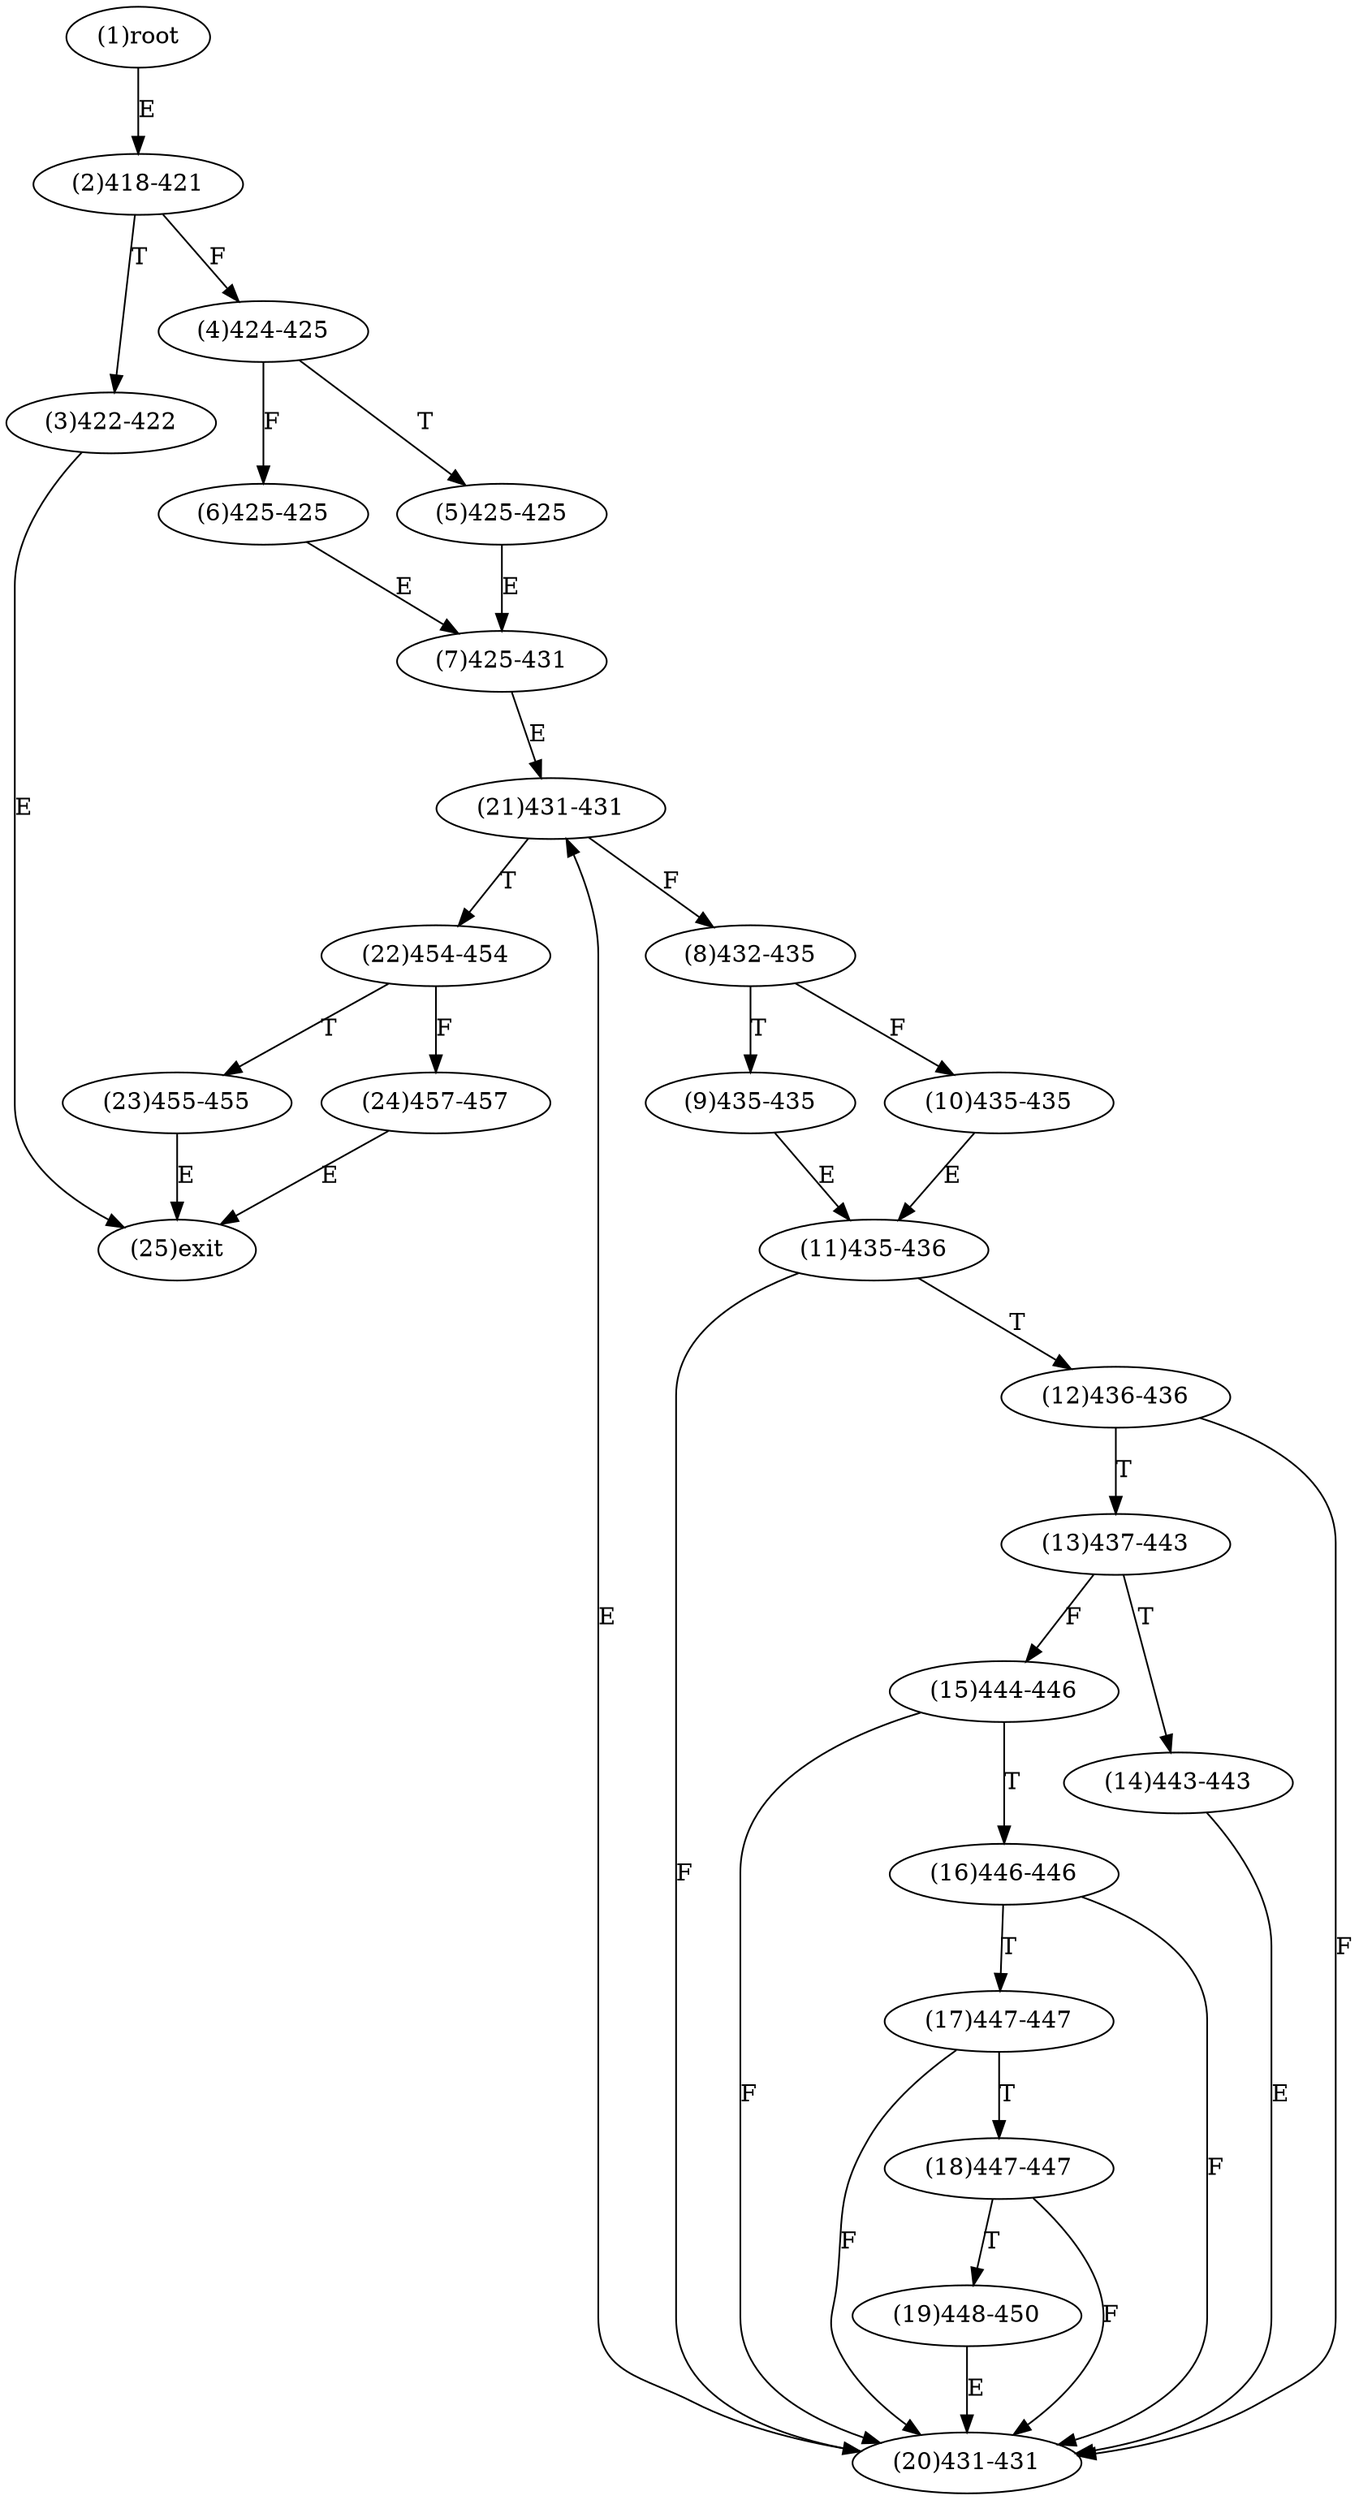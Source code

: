 digraph "" { 
1[ label="(1)root"];
2[ label="(2)418-421"];
3[ label="(3)422-422"];
4[ label="(4)424-425"];
5[ label="(5)425-425"];
6[ label="(6)425-425"];
7[ label="(7)425-431"];
8[ label="(8)432-435"];
9[ label="(9)435-435"];
10[ label="(10)435-435"];
11[ label="(11)435-436"];
12[ label="(12)436-436"];
13[ label="(13)437-443"];
14[ label="(14)443-443"];
15[ label="(15)444-446"];
17[ label="(17)447-447"];
16[ label="(16)446-446"];
19[ label="(19)448-450"];
18[ label="(18)447-447"];
21[ label="(21)431-431"];
20[ label="(20)431-431"];
23[ label="(23)455-455"];
22[ label="(22)454-454"];
25[ label="(25)exit"];
24[ label="(24)457-457"];
1->2[ label="E"];
2->4[ label="F"];
2->3[ label="T"];
3->25[ label="E"];
4->6[ label="F"];
4->5[ label="T"];
5->7[ label="E"];
6->7[ label="E"];
7->21[ label="E"];
8->10[ label="F"];
8->9[ label="T"];
9->11[ label="E"];
10->11[ label="E"];
11->20[ label="F"];
11->12[ label="T"];
12->20[ label="F"];
12->13[ label="T"];
13->15[ label="F"];
13->14[ label="T"];
14->20[ label="E"];
15->20[ label="F"];
15->16[ label="T"];
16->20[ label="F"];
16->17[ label="T"];
17->20[ label="F"];
17->18[ label="T"];
18->20[ label="F"];
18->19[ label="T"];
19->20[ label="E"];
20->21[ label="E"];
21->8[ label="F"];
21->22[ label="T"];
22->24[ label="F"];
22->23[ label="T"];
23->25[ label="E"];
24->25[ label="E"];
}